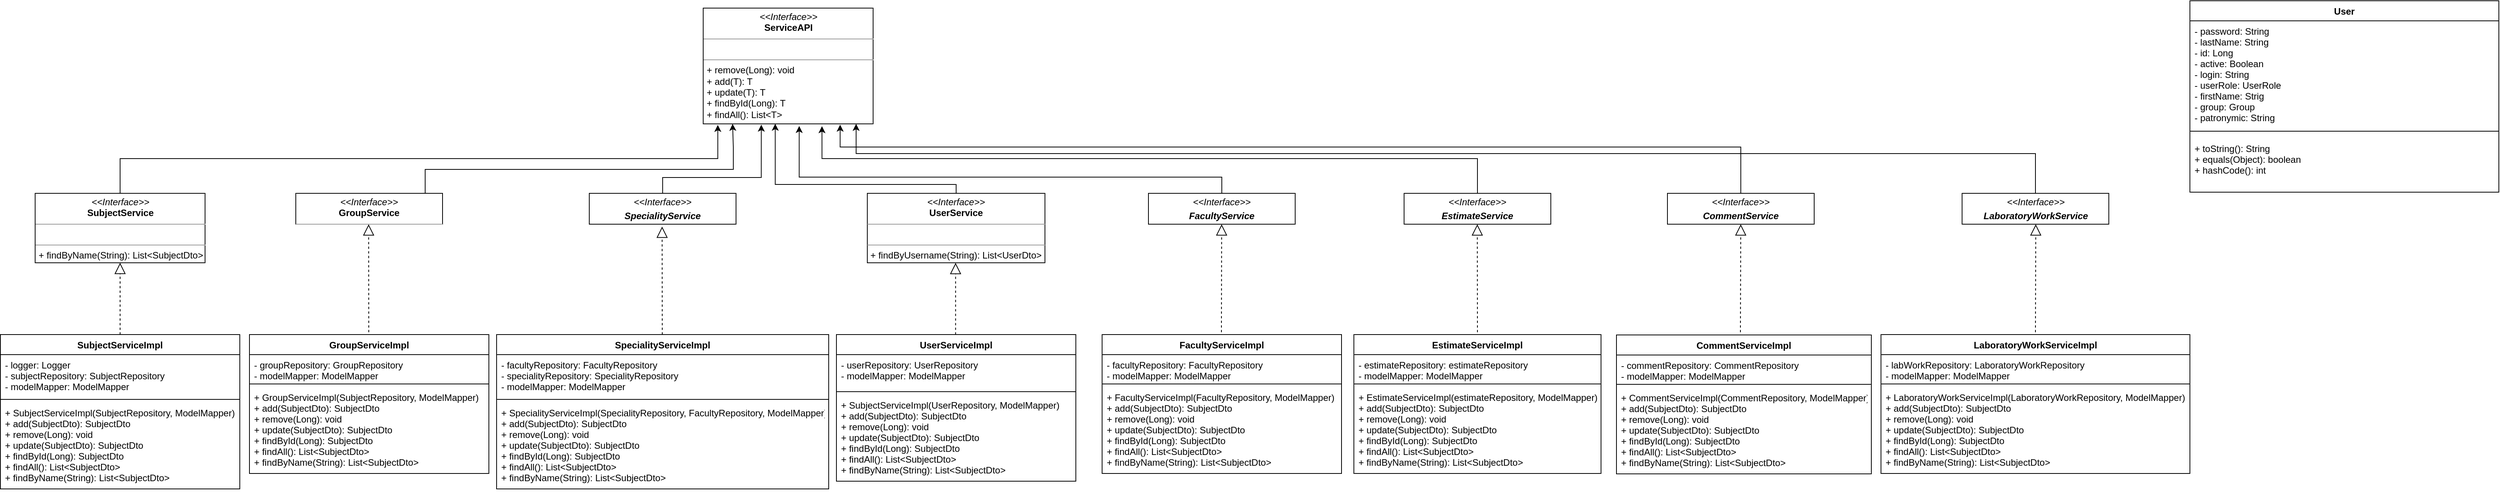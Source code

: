 <mxfile version="10.6.5" type="device"><diagram id="PbC4Hf11djqU8Z8UFLjI" name="Страница 1"><mxGraphModel dx="4194" dy="3279" grid="1" gridSize="10" guides="1" tooltips="1" connect="1" arrows="1" fold="1" page="1" pageScale="1" pageWidth="827" pageHeight="1169" math="0" shadow="0"><root><mxCell id="0"/><mxCell id="1" parent="0"/><mxCell id="8iSLTZ3yczppFVM2pI8w-35" style="edgeStyle=orthogonalEdgeStyle;rounded=0;orthogonalLoop=1;jettySize=auto;html=1;exitX=0.5;exitY=0;exitDx=0;exitDy=0;entryX=0.173;entryY=1;entryDx=0;entryDy=0;entryPerimeter=0;" edge="1" parent="1" source="8iSLTZ3yczppFVM2pI8w-6" target="8iSLTZ3yczppFVM2pI8w-11"><mxGeometry relative="1" as="geometry"><mxPoint x="145.5" y="-973.5" as="targetPoint"/><Array as="points"><mxPoint x="-252.5" y="-924.5"/><mxPoint x="146.5" y="-924.5"/><mxPoint x="146.5" y="-953.5"/><mxPoint x="145.5" y="-953.5"/></Array></mxGeometry></mxCell><mxCell id="8iSLTZ3yczppFVM2pI8w-6" value="&lt;p style=&quot;margin: 0px ; margin-top: 4px ; text-align: center&quot;&gt;&lt;i&gt;&amp;lt;&amp;lt;Interface&amp;gt;&amp;gt;&lt;/i&gt;&lt;br&gt;&lt;b&gt;GroupService&lt;/b&gt;&lt;/p&gt;&lt;hr size=&quot;1&quot;&gt;&lt;p style=&quot;margin: 0px ; margin-left: 4px&quot;&gt;&lt;br&gt;&lt;/p&gt;&lt;hr size=&quot;1&quot;&gt;&lt;p style=&quot;margin: 0px ; margin-left: 4px&quot;&gt;&lt;br&gt;&lt;/p&gt;" style="verticalAlign=top;align=left;overflow=fill;fontSize=12;fontFamily=Helvetica;html=1;" vertex="1" parent="1"><mxGeometry x="-420" y="-893.5" width="190" height="40" as="geometry"/></mxCell><mxCell id="8iSLTZ3yczppFVM2pI8w-37" style="edgeStyle=orthogonalEdgeStyle;rounded=0;orthogonalLoop=1;jettySize=auto;html=1;exitX=0.5;exitY=0;exitDx=0;exitDy=0;entryX=0.342;entryY=1.007;entryDx=0;entryDy=0;entryPerimeter=0;" edge="1" parent="1" source="8iSLTZ3yczppFVM2pI8w-7" target="8iSLTZ3yczppFVM2pI8w-11"><mxGeometry relative="1" as="geometry"><mxPoint x="182.5" y="-963.5" as="targetPoint"/><Array as="points"><mxPoint x="55" y="-914"/><mxPoint x="183" y="-914"/></Array></mxGeometry></mxCell><mxCell id="8iSLTZ3yczppFVM2pI8w-7" value="&lt;p style=&quot;margin: 0px ; margin-top: 4px ; text-align: center&quot;&gt;&lt;i&gt;&amp;lt;&amp;lt;Interface&amp;gt;&amp;gt;&lt;/i&gt;&lt;br&gt;&lt;/p&gt;&lt;p style=&quot;margin: 0px ; margin-top: 4px ; text-align: center&quot;&gt;&lt;i&gt;&lt;b&gt;SpecialityService&lt;/b&gt;&lt;/i&gt;&lt;/p&gt;&lt;p style=&quot;margin: 0px ; margin-left: 4px&quot;&gt;&lt;br&gt;&lt;/p&gt;&lt;hr size=&quot;1&quot;&gt;&lt;p style=&quot;margin: 0px ; margin-left: 4px&quot;&gt;&lt;br&gt;&lt;/p&gt;" style="verticalAlign=top;align=left;overflow=fill;fontSize=12;fontFamily=Helvetica;html=1;" vertex="1" parent="1"><mxGeometry x="-40" y="-893.5" width="190" height="40" as="geometry"/></mxCell><mxCell id="8iSLTZ3yczppFVM2pI8w-34" style="edgeStyle=orthogonalEdgeStyle;rounded=0;orthogonalLoop=1;jettySize=auto;html=1;exitX=0.5;exitY=0;exitDx=0;exitDy=0;entryX=0.086;entryY=1.009;entryDx=0;entryDy=0;entryPerimeter=0;" edge="1" parent="1" source="8iSLTZ3yczppFVM2pI8w-8" target="8iSLTZ3yczppFVM2pI8w-11"><mxGeometry relative="1" as="geometry"/></mxCell><mxCell id="8iSLTZ3yczppFVM2pI8w-8" value="&lt;p style=&quot;margin: 0px ; margin-top: 4px ; text-align: center&quot;&gt;&lt;i&gt;&amp;lt;&amp;lt;Interface&amp;gt;&amp;gt;&lt;/i&gt;&lt;br&gt;&lt;b&gt;SubjectService&lt;/b&gt;&lt;/p&gt;&lt;hr size=&quot;1&quot;&gt;&lt;p style=&quot;margin: 0px ; margin-left: 4px&quot;&gt;&lt;br&gt;&lt;/p&gt;&lt;hr size=&quot;1&quot;&gt;&lt;p style=&quot;margin: 0px ; margin-left: 4px&quot;&gt;+ findByName(String): List&amp;lt;SubjectDto&amp;gt;&lt;/p&gt;" style="verticalAlign=top;align=left;overflow=fill;fontSize=12;fontFamily=Helvetica;html=1;" vertex="1" parent="1"><mxGeometry x="-757.5" y="-893.5" width="220" height="90" as="geometry"/></mxCell><mxCell id="8iSLTZ3yczppFVM2pI8w-38" style="edgeStyle=orthogonalEdgeStyle;rounded=0;orthogonalLoop=1;jettySize=auto;html=1;exitX=0.5;exitY=0;exitDx=0;exitDy=0;entryX=0.424;entryY=0.999;entryDx=0;entryDy=0;entryPerimeter=0;" edge="1" parent="1" source="8iSLTZ3yczppFVM2pI8w-9" target="8iSLTZ3yczppFVM2pI8w-11"><mxGeometry relative="1" as="geometry"><Array as="points"><mxPoint x="435" y="-905"/><mxPoint x="201" y="-905"/></Array></mxGeometry></mxCell><mxCell id="8iSLTZ3yczppFVM2pI8w-9" value="&lt;p style=&quot;margin: 0px ; margin-top: 4px ; text-align: center&quot;&gt;&lt;i&gt;&amp;lt;&amp;lt;Interface&amp;gt;&amp;gt;&lt;/i&gt;&lt;br&gt;&lt;b&gt;UserService&lt;/b&gt;&lt;/p&gt;&lt;hr size=&quot;1&quot;&gt;&lt;p style=&quot;margin: 0px ; margin-left: 4px&quot;&gt;&lt;br&gt;&lt;/p&gt;&lt;hr size=&quot;1&quot;&gt;&lt;p style=&quot;margin: 0px ; margin-left: 4px&quot;&gt;+ findByUsername(String): List&amp;lt;UserDto&amp;gt;&lt;/p&gt;" style="verticalAlign=top;align=left;overflow=fill;fontSize=12;fontFamily=Helvetica;html=1;" vertex="1" parent="1"><mxGeometry x="320" y="-893.5" width="230" height="90" as="geometry"/></mxCell><mxCell id="8iSLTZ3yczppFVM2pI8w-39" style="edgeStyle=orthogonalEdgeStyle;rounded=0;orthogonalLoop=1;jettySize=auto;html=1;exitX=0.5;exitY=0;exitDx=0;exitDy=0;entryX=0.565;entryY=1.018;entryDx=0;entryDy=0;entryPerimeter=0;" edge="1" parent="1" source="8iSLTZ3yczppFVM2pI8w-10" target="8iSLTZ3yczppFVM2pI8w-11"><mxGeometry relative="1" as="geometry"><Array as="points"><mxPoint x="779.5" y="-914.5"/><mxPoint x="232.5" y="-914.5"/></Array></mxGeometry></mxCell><mxCell id="8iSLTZ3yczppFVM2pI8w-10" value="&lt;p style=&quot;margin: 0px ; margin-top: 4px ; text-align: center&quot;&gt;&lt;i&gt;&amp;lt;&amp;lt;Interface&amp;gt;&amp;gt;&lt;/i&gt;&lt;br&gt;&lt;/p&gt;&lt;p style=&quot;margin: 0px ; margin-top: 4px ; text-align: center&quot;&gt;&lt;i&gt;&lt;b&gt;FacultyService&lt;/b&gt;&lt;/i&gt;&lt;/p&gt;&lt;p style=&quot;margin: 0px ; margin-left: 4px&quot;&gt;&lt;br&gt;&lt;/p&gt;&lt;hr size=&quot;1&quot;&gt;&lt;p style=&quot;margin: 0px ; margin-left: 4px&quot;&gt;&lt;br&gt;&lt;/p&gt;" style="verticalAlign=top;align=left;overflow=fill;fontSize=12;fontFamily=Helvetica;html=1;" vertex="1" parent="1"><mxGeometry x="684.0" y="-893.5" width="190" height="40" as="geometry"/></mxCell><mxCell id="8iSLTZ3yczppFVM2pI8w-11" value="&lt;p style=&quot;margin: 0px ; margin-top: 4px ; text-align: center&quot;&gt;&lt;i&gt;&amp;lt;&amp;lt;Interface&amp;gt;&amp;gt;&lt;/i&gt;&lt;br&gt;&lt;b&gt;ServiceAPI&lt;/b&gt;&lt;/p&gt;&lt;hr size=&quot;1&quot;&gt;&lt;p style=&quot;margin: 0px ; margin-left: 4px&quot;&gt;&lt;br&gt;&lt;/p&gt;&lt;hr size=&quot;1&quot;&gt;&lt;p style=&quot;margin: 0px ; margin-left: 4px&quot;&gt;+ remove(Long): void&lt;/p&gt;&lt;p style=&quot;margin: 0px ; margin-left: 4px&quot;&gt;+ add(T): T&lt;/p&gt;&lt;p style=&quot;margin: 0px ; margin-left: 4px&quot;&gt;+ update(T): T&lt;/p&gt;&lt;p style=&quot;margin: 0px ; margin-left: 4px&quot;&gt;+ findById(Long): T&lt;/p&gt;&lt;p style=&quot;margin: 0px ; margin-left: 4px&quot;&gt;+ findAll(): List&amp;lt;T&amp;gt;&lt;/p&gt;" style="verticalAlign=top;align=left;overflow=fill;fontSize=12;fontFamily=Helvetica;html=1;" vertex="1" parent="1"><mxGeometry x="107.5" y="-1133.5" width="220" height="150" as="geometry"/></mxCell><mxCell id="8iSLTZ3yczppFVM2pI8w-12" value="SubjectServiceImpl" style="swimlane;fontStyle=1;align=center;verticalAlign=top;childLayout=stackLayout;horizontal=1;startSize=26;horizontalStack=0;resizeParent=1;resizeParentMax=0;resizeLast=0;collapsible=1;marginBottom=0;" vertex="1" parent="1"><mxGeometry x="-802.5" y="-710.5" width="310" height="200" as="geometry"/></mxCell><mxCell id="8iSLTZ3yczppFVM2pI8w-13" value="- logger: Logger&#10;- subjectRepository: SubjectRepository&#10;- modelMapper: ModelMapper&#10;" style="text;strokeColor=none;fillColor=none;align=left;verticalAlign=top;spacingLeft=4;spacingRight=4;overflow=hidden;rotatable=0;points=[[0,0.5],[1,0.5]];portConstraint=eastwest;" vertex="1" parent="8iSLTZ3yczppFVM2pI8w-12"><mxGeometry y="26" width="310" height="54" as="geometry"/></mxCell><mxCell id="8iSLTZ3yczppFVM2pI8w-14" value="" style="line;strokeWidth=1;fillColor=none;align=left;verticalAlign=middle;spacingTop=-1;spacingLeft=3;spacingRight=3;rotatable=0;labelPosition=right;points=[];portConstraint=eastwest;" vertex="1" parent="8iSLTZ3yczppFVM2pI8w-12"><mxGeometry y="80" width="310" height="8" as="geometry"/></mxCell><mxCell id="8iSLTZ3yczppFVM2pI8w-15" value="+ SubjectServiceImpl(SubjectRepository, ModelMapper)&#10;+ add(SubjectDto): SubjectDto&#10;+ remove(Long): void&#10;+ update(SubjectDto): SubjectDto&#10;+ findById(Long): SubjectDto&#10;+ findAll(): List&lt;SubjectDto&gt;&#10;+ findByName(String): List&lt;SubjectDto&gt;&#10;" style="text;strokeColor=none;fillColor=none;align=left;verticalAlign=top;spacingLeft=4;spacingRight=4;overflow=hidden;rotatable=0;points=[[0,0.5],[1,0.5]];portConstraint=eastwest;" vertex="1" parent="8iSLTZ3yczppFVM2pI8w-12"><mxGeometry y="88" width="310" height="112" as="geometry"/></mxCell><mxCell id="8iSLTZ3yczppFVM2pI8w-16" value="GroupServiceImpl" style="swimlane;fontStyle=1;align=center;verticalAlign=top;childLayout=stackLayout;horizontal=1;startSize=26;horizontalStack=0;resizeParent=1;resizeParentMax=0;resizeLast=0;collapsible=1;marginBottom=0;" vertex="1" parent="1"><mxGeometry x="-480" y="-710.5" width="310" height="180" as="geometry"/></mxCell><mxCell id="8iSLTZ3yczppFVM2pI8w-17" value="- groupRepository: GroupRepository&#10;- modelMapper: ModelMapper&#10;" style="text;strokeColor=none;fillColor=none;align=left;verticalAlign=top;spacingLeft=4;spacingRight=4;overflow=hidden;rotatable=0;points=[[0,0.5],[1,0.5]];portConstraint=eastwest;" vertex="1" parent="8iSLTZ3yczppFVM2pI8w-16"><mxGeometry y="26" width="310" height="34" as="geometry"/></mxCell><mxCell id="8iSLTZ3yczppFVM2pI8w-18" value="" style="line;strokeWidth=1;fillColor=none;align=left;verticalAlign=middle;spacingTop=-1;spacingLeft=3;spacingRight=3;rotatable=0;labelPosition=right;points=[];portConstraint=eastwest;" vertex="1" parent="8iSLTZ3yczppFVM2pI8w-16"><mxGeometry y="60" width="310" height="8" as="geometry"/></mxCell><mxCell id="8iSLTZ3yczppFVM2pI8w-19" value="+ GroupServiceImpl(SubjectRepository, ModelMapper)&#10;+ add(SubjectDto): SubjectDto&#10;+ remove(Long): void&#10;+ update(SubjectDto): SubjectDto&#10;+ findById(Long): SubjectDto&#10;+ findAll(): List&lt;SubjectDto&gt;&#10;+ findByName(String): List&lt;SubjectDto&gt;&#10;&#10;" style="text;strokeColor=none;fillColor=none;align=left;verticalAlign=top;spacingLeft=4;spacingRight=4;overflow=hidden;rotatable=0;points=[[0,0.5],[1,0.5]];portConstraint=eastwest;" vertex="1" parent="8iSLTZ3yczppFVM2pI8w-16"><mxGeometry y="68" width="310" height="112" as="geometry"/></mxCell><mxCell id="8iSLTZ3yczppFVM2pI8w-21" value="SpecialityServiceImpl" style="swimlane;fontStyle=1;align=center;verticalAlign=top;childLayout=stackLayout;horizontal=1;startSize=26;horizontalStack=0;resizeParent=1;resizeParentMax=0;resizeLast=0;collapsible=1;marginBottom=0;" vertex="1" parent="1"><mxGeometry x="-160" y="-710.5" width="430" height="200" as="geometry"/></mxCell><mxCell id="8iSLTZ3yczppFVM2pI8w-22" value="- facultyRepository: FacultyRepository&#10;- specialityRepository: SpecialityRepository&#10;- modelMapper: ModelMapper&#10;" style="text;strokeColor=none;fillColor=none;align=left;verticalAlign=top;spacingLeft=4;spacingRight=4;overflow=hidden;rotatable=0;points=[[0,0.5],[1,0.5]];portConstraint=eastwest;" vertex="1" parent="8iSLTZ3yczppFVM2pI8w-21"><mxGeometry y="26" width="430" height="54" as="geometry"/></mxCell><mxCell id="8iSLTZ3yczppFVM2pI8w-23" value="" style="line;strokeWidth=1;fillColor=none;align=left;verticalAlign=middle;spacingTop=-1;spacingLeft=3;spacingRight=3;rotatable=0;labelPosition=right;points=[];portConstraint=eastwest;" vertex="1" parent="8iSLTZ3yczppFVM2pI8w-21"><mxGeometry y="80" width="430" height="8" as="geometry"/></mxCell><mxCell id="8iSLTZ3yczppFVM2pI8w-24" value="+ SpecialityServiceImpl(SpecialityRepository, FacultyRepository, ModelMapper)&#10;+ add(SubjectDto): SubjectDto&#10;+ remove(Long): void&#10;+ update(SubjectDto): SubjectDto&#10;+ findById(Long): SubjectDto&#10;+ findAll(): List&lt;SubjectDto&gt;&#10;+ findByName(String): List&lt;SubjectDto&gt;&#10;&#10;" style="text;strokeColor=none;fillColor=none;align=left;verticalAlign=top;spacingLeft=4;spacingRight=4;overflow=hidden;rotatable=0;points=[[0,0.5],[1,0.5]];portConstraint=eastwest;" vertex="1" parent="8iSLTZ3yczppFVM2pI8w-21"><mxGeometry y="88" width="430" height="112" as="geometry"/></mxCell><mxCell id="8iSLTZ3yczppFVM2pI8w-25" value="UserServiceImpl" style="swimlane;fontStyle=1;align=center;verticalAlign=top;childLayout=stackLayout;horizontal=1;startSize=26;horizontalStack=0;resizeParent=1;resizeParentMax=0;resizeLast=0;collapsible=1;marginBottom=0;" vertex="1" parent="1"><mxGeometry x="280" y="-710.5" width="310" height="190" as="geometry"/></mxCell><mxCell id="8iSLTZ3yczppFVM2pI8w-26" value="- userRepository: UserRepository&#10;- modelMapper: ModelMapper&#10;" style="text;strokeColor=none;fillColor=none;align=left;verticalAlign=top;spacingLeft=4;spacingRight=4;overflow=hidden;rotatable=0;points=[[0,0.5],[1,0.5]];portConstraint=eastwest;" vertex="1" parent="8iSLTZ3yczppFVM2pI8w-25"><mxGeometry y="26" width="310" height="44" as="geometry"/></mxCell><mxCell id="8iSLTZ3yczppFVM2pI8w-27" value="" style="line;strokeWidth=1;fillColor=none;align=left;verticalAlign=middle;spacingTop=-1;spacingLeft=3;spacingRight=3;rotatable=0;labelPosition=right;points=[];portConstraint=eastwest;" vertex="1" parent="8iSLTZ3yczppFVM2pI8w-25"><mxGeometry y="70" width="310" height="8" as="geometry"/></mxCell><mxCell id="8iSLTZ3yczppFVM2pI8w-28" value="+ SubjectServiceImpl(UserRepository, ModelMapper)&#10;+ add(SubjectDto): SubjectDto&#10;+ remove(Long): void&#10;+ update(SubjectDto): SubjectDto&#10;+ findById(Long): SubjectDto&#10;+ findAll(): List&lt;SubjectDto&gt;&#10;+ findByName(String): List&lt;SubjectDto&gt;&#10;&#10;" style="text;strokeColor=none;fillColor=none;align=left;verticalAlign=top;spacingLeft=4;spacingRight=4;overflow=hidden;rotatable=0;points=[[0,0.5],[1,0.5]];portConstraint=eastwest;" vertex="1" parent="8iSLTZ3yczppFVM2pI8w-25"><mxGeometry y="78" width="310" height="112" as="geometry"/></mxCell><mxCell id="8iSLTZ3yczppFVM2pI8w-29" value="FacultyServiceImpl" style="swimlane;fontStyle=1;align=center;verticalAlign=top;childLayout=stackLayout;horizontal=1;startSize=26;horizontalStack=0;resizeParent=1;resizeParentMax=0;resizeLast=0;collapsible=1;marginBottom=0;" vertex="1" parent="1"><mxGeometry x="624" y="-710.5" width="310" height="180" as="geometry"/></mxCell><mxCell id="8iSLTZ3yczppFVM2pI8w-30" value="- facultyRepository: FacultyRepository&#10;- modelMapper: ModelMapper&#10;" style="text;strokeColor=none;fillColor=none;align=left;verticalAlign=top;spacingLeft=4;spacingRight=4;overflow=hidden;rotatable=0;points=[[0,0.5],[1,0.5]];portConstraint=eastwest;" vertex="1" parent="8iSLTZ3yczppFVM2pI8w-29"><mxGeometry y="26" width="310" height="34" as="geometry"/></mxCell><mxCell id="8iSLTZ3yczppFVM2pI8w-31" value="" style="line;strokeWidth=1;fillColor=none;align=left;verticalAlign=middle;spacingTop=-1;spacingLeft=3;spacingRight=3;rotatable=0;labelPosition=right;points=[];portConstraint=eastwest;" vertex="1" parent="8iSLTZ3yczppFVM2pI8w-29"><mxGeometry y="60" width="310" height="8" as="geometry"/></mxCell><mxCell id="8iSLTZ3yczppFVM2pI8w-32" value="+ FacultyServiceImpl(FacultyRepository, ModelMapper)&#10;+ add(SubjectDto): SubjectDto&#10;+ remove(Long): void&#10;+ update(SubjectDto): SubjectDto&#10;+ findById(Long): SubjectDto&#10;+ findAll(): List&lt;SubjectDto&gt;&#10;+ findByName(String): List&lt;SubjectDto&gt;&#10;&#10;" style="text;strokeColor=none;fillColor=none;align=left;verticalAlign=top;spacingLeft=4;spacingRight=4;overflow=hidden;rotatable=0;points=[[0,0.5],[1,0.5]];portConstraint=eastwest;" vertex="1" parent="8iSLTZ3yczppFVM2pI8w-29"><mxGeometry y="68" width="310" height="112" as="geometry"/></mxCell><mxCell id="8iSLTZ3yczppFVM2pI8w-50" style="edgeStyle=orthogonalEdgeStyle;rounded=0;orthogonalLoop=1;jettySize=auto;html=1;exitX=0.5;exitY=0;exitDx=0;exitDy=0;entryX=0.699;entryY=1.02;entryDx=0;entryDy=0;entryPerimeter=0;" edge="1" parent="1" source="8iSLTZ3yczppFVM2pI8w-40" target="8iSLTZ3yczppFVM2pI8w-11"><mxGeometry relative="1" as="geometry"/></mxCell><mxCell id="8iSLTZ3yczppFVM2pI8w-40" value="&lt;p style=&quot;margin: 0px ; margin-top: 4px ; text-align: center&quot;&gt;&lt;i&gt;&amp;lt;&amp;lt;Interface&amp;gt;&amp;gt;&lt;/i&gt;&lt;br&gt;&lt;/p&gt;&lt;p style=&quot;margin: 0px ; margin-top: 4px ; text-align: center&quot;&gt;&lt;i&gt;&lt;b&gt;EstimateService&lt;/b&gt;&lt;/i&gt;&lt;/p&gt;&lt;p style=&quot;margin: 0px ; margin-left: 4px&quot;&gt;&lt;br&gt;&lt;/p&gt;&lt;hr size=&quot;1&quot;&gt;&lt;p style=&quot;margin: 0px ; margin-left: 4px&quot;&gt;&lt;br&gt;&lt;/p&gt;" style="verticalAlign=top;align=left;overflow=fill;fontSize=12;fontFamily=Helvetica;html=1;" vertex="1" parent="1"><mxGeometry x="1015.0" y="-893.5" width="190" height="40" as="geometry"/></mxCell><mxCell id="8iSLTZ3yczppFVM2pI8w-41" value="EstimateServiceImpl" style="swimlane;fontStyle=1;align=center;verticalAlign=top;childLayout=stackLayout;horizontal=1;startSize=26;horizontalStack=0;resizeParent=1;resizeParentMax=0;resizeLast=0;collapsible=1;marginBottom=0;" vertex="1" parent="1"><mxGeometry x="950" y="-710.5" width="320" height="180" as="geometry"/></mxCell><mxCell id="8iSLTZ3yczppFVM2pI8w-42" value="- estimateRepository: estimateRepository&#10;- modelMapper: ModelMapper&#10;" style="text;strokeColor=none;fillColor=none;align=left;verticalAlign=top;spacingLeft=4;spacingRight=4;overflow=hidden;rotatable=0;points=[[0,0.5],[1,0.5]];portConstraint=eastwest;" vertex="1" parent="8iSLTZ3yczppFVM2pI8w-41"><mxGeometry y="26" width="320" height="34" as="geometry"/></mxCell><mxCell id="8iSLTZ3yczppFVM2pI8w-43" value="" style="line;strokeWidth=1;fillColor=none;align=left;verticalAlign=middle;spacingTop=-1;spacingLeft=3;spacingRight=3;rotatable=0;labelPosition=right;points=[];portConstraint=eastwest;" vertex="1" parent="8iSLTZ3yczppFVM2pI8w-41"><mxGeometry y="60" width="320" height="8" as="geometry"/></mxCell><mxCell id="8iSLTZ3yczppFVM2pI8w-44" value="+ EstimateServiceImpl(estimateRepository, ModelMapper)&#10;+ add(SubjectDto): SubjectDto&#10;+ remove(Long): void&#10;+ update(SubjectDto): SubjectDto&#10;+ findById(Long): SubjectDto&#10;+ findAll(): List&lt;SubjectDto&gt;&#10;+ findByName(String): List&lt;SubjectDto&gt;&#10;&#10;" style="text;strokeColor=none;fillColor=none;align=left;verticalAlign=top;spacingLeft=4;spacingRight=4;overflow=hidden;rotatable=0;points=[[0,0.5],[1,0.5]];portConstraint=eastwest;" vertex="1" parent="8iSLTZ3yczppFVM2pI8w-41"><mxGeometry y="68" width="320" height="112" as="geometry"/></mxCell><mxCell id="8iSLTZ3yczppFVM2pI8w-51" style="edgeStyle=orthogonalEdgeStyle;rounded=0;orthogonalLoop=1;jettySize=auto;html=1;exitX=0.5;exitY=0;exitDx=0;exitDy=0;entryX=0.806;entryY=1.007;entryDx=0;entryDy=0;entryPerimeter=0;" edge="1" parent="1" source="8iSLTZ3yczppFVM2pI8w-45" target="8iSLTZ3yczppFVM2pI8w-11"><mxGeometry relative="1" as="geometry"><Array as="points"><mxPoint x="1450.5" y="-953.5"/><mxPoint x="284.5" y="-953.5"/></Array></mxGeometry></mxCell><mxCell id="8iSLTZ3yczppFVM2pI8w-45" value="&lt;p style=&quot;margin: 0px ; margin-top: 4px ; text-align: center&quot;&gt;&lt;i&gt;&amp;lt;&amp;lt;Interface&amp;gt;&amp;gt;&lt;/i&gt;&lt;br&gt;&lt;/p&gt;&lt;p style=&quot;margin: 0px ; margin-top: 4px ; text-align: center&quot;&gt;&lt;i&gt;&lt;b&gt;CommentService&lt;/b&gt;&lt;/i&gt;&lt;/p&gt;&lt;p style=&quot;margin: 0px ; margin-left: 4px&quot;&gt;&lt;br&gt;&lt;/p&gt;&lt;hr size=&quot;1&quot;&gt;&lt;p style=&quot;margin: 0px ; margin-left: 4px&quot;&gt;&lt;br&gt;&lt;/p&gt;" style="verticalAlign=top;align=left;overflow=fill;fontSize=12;fontFamily=Helvetica;html=1;" vertex="1" parent="1"><mxGeometry x="1356.0" y="-893.5" width="190" height="40" as="geometry"/></mxCell><mxCell id="8iSLTZ3yczppFVM2pI8w-46" value="CommentServiceImpl&#10;" style="swimlane;fontStyle=1;align=center;verticalAlign=top;childLayout=stackLayout;horizontal=1;startSize=26;horizontalStack=0;resizeParent=1;resizeParentMax=0;resizeLast=0;collapsible=1;marginBottom=0;" vertex="1" parent="1"><mxGeometry x="1290" y="-710" width="330" height="180" as="geometry"/></mxCell><mxCell id="8iSLTZ3yczppFVM2pI8w-47" value="- commentRepository: CommentRepository&#10;- modelMapper: ModelMapper&#10;" style="text;strokeColor=none;fillColor=none;align=left;verticalAlign=top;spacingLeft=4;spacingRight=4;overflow=hidden;rotatable=0;points=[[0,0.5],[1,0.5]];portConstraint=eastwest;" vertex="1" parent="8iSLTZ3yczppFVM2pI8w-46"><mxGeometry y="26" width="330" height="34" as="geometry"/></mxCell><mxCell id="8iSLTZ3yczppFVM2pI8w-48" value="" style="line;strokeWidth=1;fillColor=none;align=left;verticalAlign=middle;spacingTop=-1;spacingLeft=3;spacingRight=3;rotatable=0;labelPosition=right;points=[];portConstraint=eastwest;" vertex="1" parent="8iSLTZ3yczppFVM2pI8w-46"><mxGeometry y="60" width="330" height="8" as="geometry"/></mxCell><mxCell id="8iSLTZ3yczppFVM2pI8w-49" value="+ CommentServiceImpl(CommentRepository, ModelMapper)&#10;+ add(SubjectDto): SubjectDto&#10;+ remove(Long): void&#10;+ update(SubjectDto): SubjectDto&#10;+ findById(Long): SubjectDto&#10;+ findAll(): List&lt;SubjectDto&gt;&#10;+ findByName(String): List&lt;SubjectDto&gt;&#10;&#10;" style="text;strokeColor=none;fillColor=none;align=left;verticalAlign=top;spacingLeft=4;spacingRight=4;overflow=hidden;rotatable=0;points=[[0,0.5],[1,0.5]];portConstraint=eastwest;" vertex="1" parent="8iSLTZ3yczppFVM2pI8w-46"><mxGeometry y="68" width="330" height="112" as="geometry"/></mxCell><mxCell id="8iSLTZ3yczppFVM2pI8w-57" style="edgeStyle=orthogonalEdgeStyle;rounded=0;orthogonalLoop=1;jettySize=auto;html=1;exitX=0.5;exitY=0;exitDx=0;exitDy=0;entryX=0.9;entryY=1;entryDx=0;entryDy=0;entryPerimeter=0;" edge="1" parent="1" source="8iSLTZ3yczppFVM2pI8w-52" target="8iSLTZ3yczppFVM2pI8w-11"><mxGeometry relative="1" as="geometry"><mxPoint x="342.5" y="-973.5" as="targetPoint"/><Array as="points"><mxPoint x="1833" y="-945"/><mxPoint x="306" y="-945"/></Array></mxGeometry></mxCell><mxCell id="8iSLTZ3yczppFVM2pI8w-52" value="&lt;p style=&quot;margin: 0px ; margin-top: 4px ; text-align: center&quot;&gt;&lt;i&gt;&amp;lt;&amp;lt;Interface&amp;gt;&amp;gt;&lt;/i&gt;&lt;br&gt;&lt;/p&gt;&lt;p style=&quot;margin: 0px ; margin-top: 4px ; text-align: center&quot;&gt;&lt;b&gt;&lt;i&gt;LaboratoryWorkService&lt;/i&gt;&lt;/b&gt;&lt;/p&gt;&lt;hr size=&quot;1&quot;&gt;&lt;p style=&quot;margin: 0px ; margin-left: 4px&quot;&gt;&lt;br&gt;&lt;/p&gt;" style="verticalAlign=top;align=left;overflow=fill;fontSize=12;fontFamily=Helvetica;html=1;" vertex="1" parent="1"><mxGeometry x="1737.5" y="-893.5" width="190" height="40" as="geometry"/></mxCell><mxCell id="8iSLTZ3yczppFVM2pI8w-53" value="LaboratoryWorkServiceImpl" style="swimlane;fontStyle=1;align=center;verticalAlign=top;childLayout=stackLayout;horizontal=1;startSize=26;horizontalStack=0;resizeParent=1;resizeParentMax=0;resizeLast=0;collapsible=1;marginBottom=0;" vertex="1" parent="1"><mxGeometry x="1632.5" y="-710.5" width="400" height="180" as="geometry"/></mxCell><mxCell id="8iSLTZ3yczppFVM2pI8w-54" value="- labWorkRepository: LaboratoryWorkRepository&#10;- modelMapper: ModelMapper&#10;" style="text;strokeColor=none;fillColor=none;align=left;verticalAlign=top;spacingLeft=4;spacingRight=4;overflow=hidden;rotatable=0;points=[[0,0.5],[1,0.5]];portConstraint=eastwest;" vertex="1" parent="8iSLTZ3yczppFVM2pI8w-53"><mxGeometry y="26" width="400" height="34" as="geometry"/></mxCell><mxCell id="8iSLTZ3yczppFVM2pI8w-55" value="" style="line;strokeWidth=1;fillColor=none;align=left;verticalAlign=middle;spacingTop=-1;spacingLeft=3;spacingRight=3;rotatable=0;labelPosition=right;points=[];portConstraint=eastwest;" vertex="1" parent="8iSLTZ3yczppFVM2pI8w-53"><mxGeometry y="60" width="400" height="8" as="geometry"/></mxCell><mxCell id="8iSLTZ3yczppFVM2pI8w-56" value="+ LaboratoryWorkServiceImpl(LaboratoryWorkRepository, ModelMapper)&#10;+ add(SubjectDto): SubjectDto&#10;+ remove(Long): void&#10;+ update(SubjectDto): SubjectDto&#10;+ findById(Long): SubjectDto&#10;+ findAll(): List&lt;SubjectDto&gt;&#10;+ findByName(String): List&lt;SubjectDto&gt;&#10;&#10;" style="text;strokeColor=none;fillColor=none;align=left;verticalAlign=top;spacingLeft=4;spacingRight=4;overflow=hidden;rotatable=0;points=[[0,0.5],[1,0.5]];portConstraint=eastwest;" vertex="1" parent="8iSLTZ3yczppFVM2pI8w-53"><mxGeometry y="68" width="400" height="112" as="geometry"/></mxCell><mxCell id="8iSLTZ3yczppFVM2pI8w-58" value="" style="endArrow=block;dashed=1;endFill=0;endSize=12;html=1;entryX=0.5;entryY=1;entryDx=0;entryDy=0;exitX=0.5;exitY=0;exitDx=0;exitDy=0;" edge="1" parent="1" source="8iSLTZ3yczppFVM2pI8w-12" target="8iSLTZ3yczppFVM2pI8w-8"><mxGeometry width="160" relative="1" as="geometry"><mxPoint x="-797.5" y="-483.5" as="sourcePoint"/><mxPoint x="-637.5" y="-483.5" as="targetPoint"/></mxGeometry></mxCell><mxCell id="8iSLTZ3yczppFVM2pI8w-59" value="" style="endArrow=block;dashed=1;endFill=0;endSize=12;html=1;entryX=0.5;entryY=1;entryDx=0;entryDy=0;" edge="1" parent="1"><mxGeometry width="160" relative="1" as="geometry"><mxPoint x="-325.5" y="-713.5" as="sourcePoint"/><mxPoint x="-325.706" y="-853.382" as="targetPoint"/></mxGeometry></mxCell><mxCell id="8iSLTZ3yczppFVM2pI8w-60" value="" style="endArrow=block;dashed=1;endFill=0;endSize=12;html=1;entryX=0.5;entryY=1;entryDx=0;entryDy=0;" edge="1" parent="1"><mxGeometry width="160" relative="1" as="geometry"><mxPoint x="54.5" y="-710.5" as="sourcePoint"/><mxPoint x="54.294" y="-850.382" as="targetPoint"/></mxGeometry></mxCell><mxCell id="8iSLTZ3yczppFVM2pI8w-61" value="" style="endArrow=block;dashed=1;endFill=0;endSize=12;html=1;entryX=0.5;entryY=1;entryDx=0;entryDy=0;exitX=0.5;exitY=0;exitDx=0;exitDy=0;" edge="1" parent="1"><mxGeometry width="160" relative="1" as="geometry"><mxPoint x="434.294" y="-710.441" as="sourcePoint"/><mxPoint x="434.294" y="-803.382" as="targetPoint"/></mxGeometry></mxCell><mxCell id="8iSLTZ3yczppFVM2pI8w-62" value="" style="endArrow=block;dashed=1;endFill=0;endSize=12;html=1;entryX=0.5;entryY=1;entryDx=0;entryDy=0;" edge="1" parent="1"><mxGeometry width="160" relative="1" as="geometry"><mxPoint x="778.5" y="-713.5" as="sourcePoint"/><mxPoint x="778.794" y="-853.382" as="targetPoint"/></mxGeometry></mxCell><mxCell id="8iSLTZ3yczppFVM2pI8w-63" value="" style="endArrow=block;dashed=1;endFill=0;endSize=12;html=1;entryX=0.5;entryY=1;entryDx=0;entryDy=0;" edge="1" parent="1"><mxGeometry width="160" relative="1" as="geometry"><mxPoint x="1110" y="-713.5" as="sourcePoint"/><mxPoint x="1109.794" y="-853.382" as="targetPoint"/></mxGeometry></mxCell><mxCell id="8iSLTZ3yczppFVM2pI8w-64" value="" style="endArrow=block;dashed=1;endFill=0;endSize=12;html=1;entryX=0.5;entryY=1;entryDx=0;entryDy=0;" edge="1" parent="1"><mxGeometry width="160" relative="1" as="geometry"><mxPoint x="1450.5" y="-713.5" as="sourcePoint"/><mxPoint x="1450.941" y="-853.382" as="targetPoint"/></mxGeometry></mxCell><mxCell id="8iSLTZ3yczppFVM2pI8w-65" value="" style="endArrow=block;dashed=1;endFill=0;endSize=12;html=1;entryX=0.5;entryY=1;entryDx=0;entryDy=0;" edge="1" parent="1"><mxGeometry width="160" relative="1" as="geometry"><mxPoint x="1832.5" y="-713.5" as="sourcePoint"/><mxPoint x="1832.941" y="-853.382" as="targetPoint"/></mxGeometry></mxCell><mxCell id="8iSLTZ3yczppFVM2pI8w-68" value="User" style="swimlane;fontStyle=1;align=center;verticalAlign=top;childLayout=stackLayout;horizontal=1;startSize=26;horizontalStack=0;resizeParent=1;resizeParentMax=0;resizeLast=0;collapsible=1;marginBottom=0;" vertex="1" parent="1"><mxGeometry x="2032.5" y="-1143" width="400" height="248" as="geometry"/></mxCell><mxCell id="8iSLTZ3yczppFVM2pI8w-69" value="- password: String&#10;- lastName: String&#10;- id: Long&#10;- active: Boolean&#10;- login: String&#10;- userRole: UserRole&#10;- firstName: Strig&#10;- group: Group&#10;- patronymic: String&#10;" style="text;strokeColor=none;fillColor=none;align=left;verticalAlign=top;spacingLeft=4;spacingRight=4;overflow=hidden;rotatable=0;points=[[0,0.5],[1,0.5]];portConstraint=eastwest;" vertex="1" parent="8iSLTZ3yczppFVM2pI8w-68"><mxGeometry y="26" width="400" height="134" as="geometry"/></mxCell><mxCell id="8iSLTZ3yczppFVM2pI8w-70" value="" style="line;strokeWidth=1;fillColor=none;align=left;verticalAlign=middle;spacingTop=-1;spacingLeft=3;spacingRight=3;rotatable=0;labelPosition=right;points=[];portConstraint=eastwest;" vertex="1" parent="8iSLTZ3yczppFVM2pI8w-68"><mxGeometry y="160" width="400" height="18" as="geometry"/></mxCell><mxCell id="8iSLTZ3yczppFVM2pI8w-71" value="+ toString(): String&#10;+ equals(Object): boolean&#10;+ hashCode(): int&#10;&#10;" style="text;strokeColor=none;fillColor=none;align=left;verticalAlign=top;spacingLeft=4;spacingRight=4;overflow=hidden;rotatable=0;points=[[0,0.5],[1,0.5]];portConstraint=eastwest;" vertex="1" parent="8iSLTZ3yczppFVM2pI8w-68"><mxGeometry y="178" width="400" height="70" as="geometry"/></mxCell></root></mxGraphModel></diagram></mxfile>